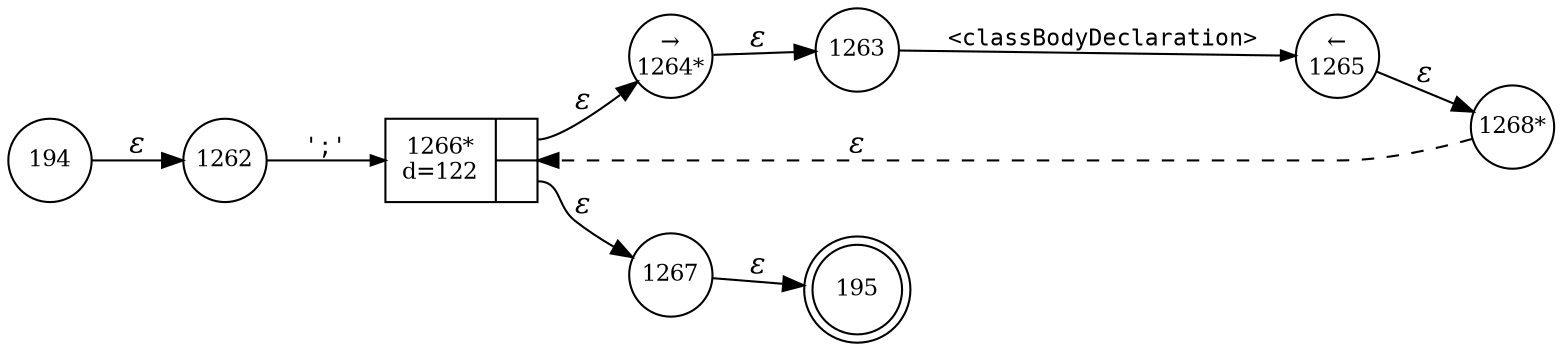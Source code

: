digraph ATN {
rankdir=LR;
s195[fontsize=11, label="195", shape=doublecircle, fixedsize=true, width=.6];
s1264[fontsize=11,label="&rarr;\n1264*", shape=circle, fixedsize=true, width=.55, peripheries=1];
s1265[fontsize=11,label="&larr;\n1265", shape=circle, fixedsize=true, width=.55, peripheries=1];
s194[fontsize=11,label="194", shape=circle, fixedsize=true, width=.55, peripheries=1];
s1266[fontsize=11,label="{1266*\nd=122|{<p0>|<p1>}}", shape=record, fixedsize=false, peripheries=1];
s1267[fontsize=11,label="1267", shape=circle, fixedsize=true, width=.55, peripheries=1];
s1268[fontsize=11,label="1268*", shape=circle, fixedsize=true, width=.55, peripheries=1];
s1262[fontsize=11,label="1262", shape=circle, fixedsize=true, width=.55, peripheries=1];
s1263[fontsize=11,label="1263", shape=circle, fixedsize=true, width=.55, peripheries=1];
s194 -> s1262 [fontname="Times-Italic", label="&epsilon;"];
s1262 -> s1266 [fontsize=11, fontname="Courier", arrowsize=.7, label = "';'", arrowhead = normal];
s1266:p0 -> s1264 [fontname="Times-Italic", label="&epsilon;"];
s1266:p1 -> s1267 [fontname="Times-Italic", label="&epsilon;"];
s1264 -> s1263 [fontname="Times-Italic", label="&epsilon;"];
s1267 -> s195 [fontname="Times-Italic", label="&epsilon;"];
s1263 -> s1265 [fontsize=11, fontname="Courier", arrowsize=.7, label = "<classBodyDeclaration>", arrowhead = normal];
s1265 -> s1268 [fontname="Times-Italic", label="&epsilon;"];
s1268 -> s1266 [fontname="Times-Italic", label="&epsilon;", style="dashed"];
}